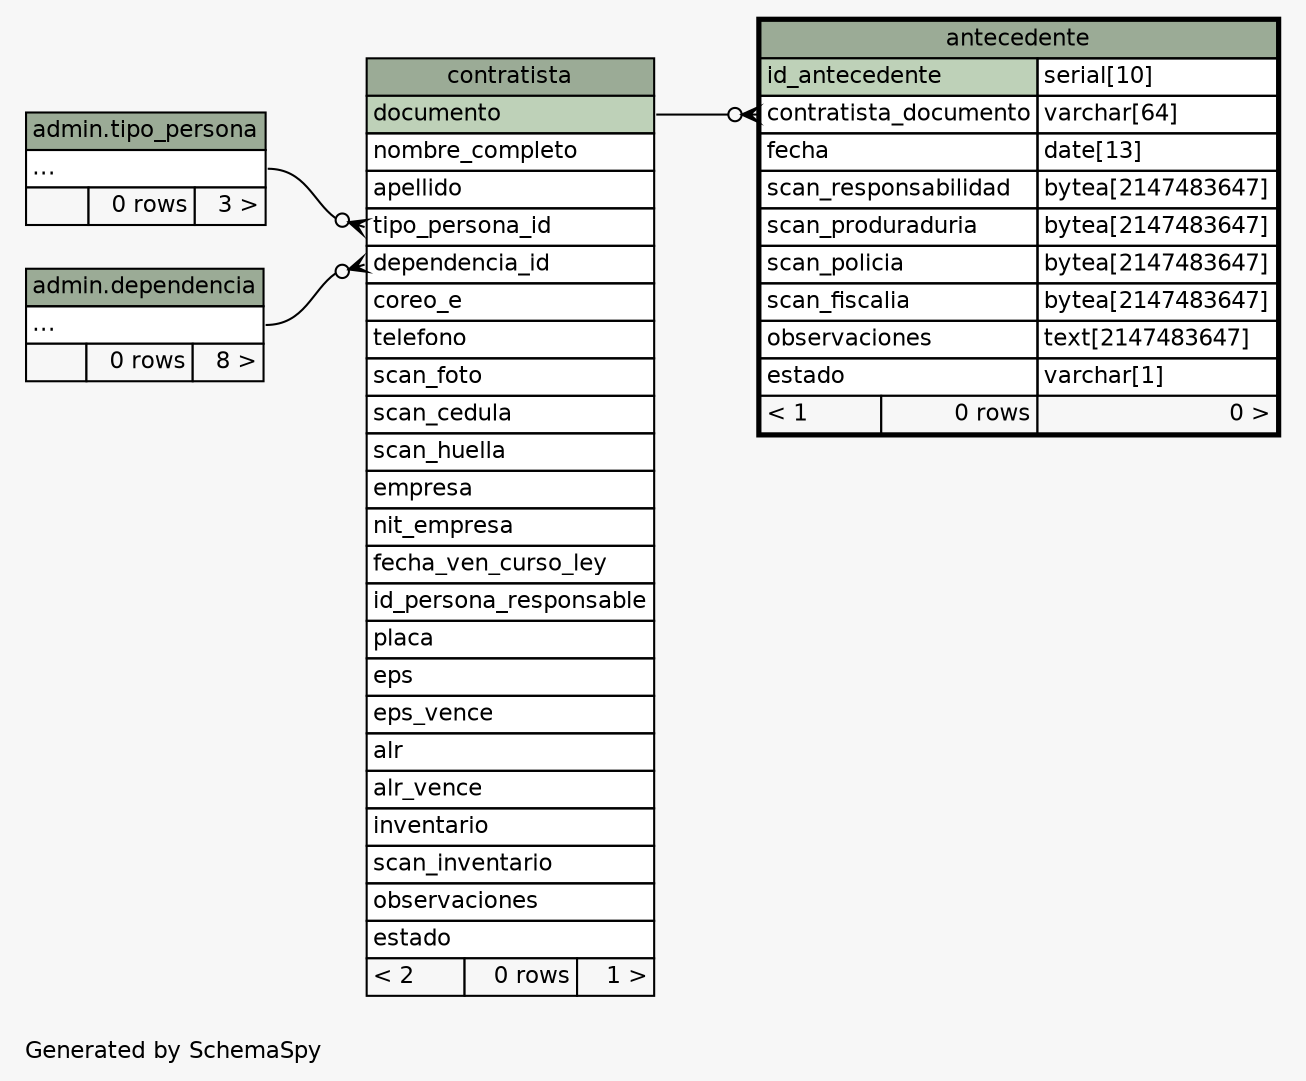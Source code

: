 // dot 2.26.3 on Linux 3.2.0-4-686-pae
// SchemaSpy rev 590
digraph "twoDegreesRelationshipsDiagram" {
  graph [
    rankdir="RL"
    bgcolor="#f7f7f7"
    label="\nGenerated by SchemaSpy"
    labeljust="l"
    nodesep="0.18"
    ranksep="0.46"
    fontname="Helvetica"
    fontsize="11"
  ];
  node [
    fontname="Helvetica"
    fontsize="11"
    shape="plaintext"
  ];
  edge [
    arrowsize="0.8"
  ];
  "antecedente":"contratista_documento":w -> "contratista":"documento":e [arrowhead=none dir=back arrowtail=crowodot];
  "contratista":"dependencia_id":w -> "admin.dependencia":"elipses":e [arrowhead=none dir=back arrowtail=crowodot];
  "contratista":"tipo_persona_id":w -> "admin.tipo_persona":"elipses":e [arrowhead=none dir=back arrowtail=crowodot];
  "antecedente" [
    label=<
    <TABLE BORDER="2" CELLBORDER="1" CELLSPACING="0" BGCOLOR="#ffffff">
      <TR><TD COLSPAN="3" BGCOLOR="#9bab96" ALIGN="CENTER">antecedente</TD></TR>
      <TR><TD PORT="id_antecedente" COLSPAN="2" BGCOLOR="#bed1b8" ALIGN="LEFT">id_antecedente</TD><TD PORT="id_antecedente.type" ALIGN="LEFT">serial[10]</TD></TR>
      <TR><TD PORT="contratista_documento" COLSPAN="2" ALIGN="LEFT">contratista_documento</TD><TD PORT="contratista_documento.type" ALIGN="LEFT">varchar[64]</TD></TR>
      <TR><TD PORT="fecha" COLSPAN="2" ALIGN="LEFT">fecha</TD><TD PORT="fecha.type" ALIGN="LEFT">date[13]</TD></TR>
      <TR><TD PORT="scan_responsabilidad" COLSPAN="2" ALIGN="LEFT">scan_responsabilidad</TD><TD PORT="scan_responsabilidad.type" ALIGN="LEFT">bytea[2147483647]</TD></TR>
      <TR><TD PORT="scan_produraduria" COLSPAN="2" ALIGN="LEFT">scan_produraduria</TD><TD PORT="scan_produraduria.type" ALIGN="LEFT">bytea[2147483647]</TD></TR>
      <TR><TD PORT="scan_policia" COLSPAN="2" ALIGN="LEFT">scan_policia</TD><TD PORT="scan_policia.type" ALIGN="LEFT">bytea[2147483647]</TD></TR>
      <TR><TD PORT="scan_fiscalia" COLSPAN="2" ALIGN="LEFT">scan_fiscalia</TD><TD PORT="scan_fiscalia.type" ALIGN="LEFT">bytea[2147483647]</TD></TR>
      <TR><TD PORT="observaciones" COLSPAN="2" ALIGN="LEFT">observaciones</TD><TD PORT="observaciones.type" ALIGN="LEFT">text[2147483647]</TD></TR>
      <TR><TD PORT="estado" COLSPAN="2" ALIGN="LEFT">estado</TD><TD PORT="estado.type" ALIGN="LEFT">varchar[1]</TD></TR>
      <TR><TD ALIGN="LEFT" BGCOLOR="#f7f7f7">&lt; 1</TD><TD ALIGN="RIGHT" BGCOLOR="#f7f7f7">0 rows</TD><TD ALIGN="RIGHT" BGCOLOR="#f7f7f7">0 &gt;</TD></TR>
    </TABLE>>
    URL="antecedente.html"
    tooltip="antecedente"
  ];
  "contratista" [
    label=<
    <TABLE BORDER="0" CELLBORDER="1" CELLSPACING="0" BGCOLOR="#ffffff">
      <TR><TD COLSPAN="3" BGCOLOR="#9bab96" ALIGN="CENTER">contratista</TD></TR>
      <TR><TD PORT="documento" COLSPAN="3" BGCOLOR="#bed1b8" ALIGN="LEFT">documento</TD></TR>
      <TR><TD PORT="nombre_completo" COLSPAN="3" ALIGN="LEFT">nombre_completo</TD></TR>
      <TR><TD PORT="apellido" COLSPAN="3" ALIGN="LEFT">apellido</TD></TR>
      <TR><TD PORT="tipo_persona_id" COLSPAN="3" ALIGN="LEFT">tipo_persona_id</TD></TR>
      <TR><TD PORT="dependencia_id" COLSPAN="3" ALIGN="LEFT">dependencia_id</TD></TR>
      <TR><TD PORT="coreo_e" COLSPAN="3" ALIGN="LEFT">coreo_e</TD></TR>
      <TR><TD PORT="telefono" COLSPAN="3" ALIGN="LEFT">telefono</TD></TR>
      <TR><TD PORT="scan_foto" COLSPAN="3" ALIGN="LEFT">scan_foto</TD></TR>
      <TR><TD PORT="scan_cedula" COLSPAN="3" ALIGN="LEFT">scan_cedula</TD></TR>
      <TR><TD PORT="scan_huella" COLSPAN="3" ALIGN="LEFT">scan_huella</TD></TR>
      <TR><TD PORT="empresa" COLSPAN="3" ALIGN="LEFT">empresa</TD></TR>
      <TR><TD PORT="nit_empresa" COLSPAN="3" ALIGN="LEFT">nit_empresa</TD></TR>
      <TR><TD PORT="fecha_ven_curso_ley" COLSPAN="3" ALIGN="LEFT">fecha_ven_curso_ley</TD></TR>
      <TR><TD PORT="id_persona_responsable" COLSPAN="3" ALIGN="LEFT">id_persona_responsable</TD></TR>
      <TR><TD PORT="placa" COLSPAN="3" ALIGN="LEFT">placa</TD></TR>
      <TR><TD PORT="eps" COLSPAN="3" ALIGN="LEFT">eps</TD></TR>
      <TR><TD PORT="eps_vence" COLSPAN="3" ALIGN="LEFT">eps_vence</TD></TR>
      <TR><TD PORT="alr" COLSPAN="3" ALIGN="LEFT">alr</TD></TR>
      <TR><TD PORT="alr_vence" COLSPAN="3" ALIGN="LEFT">alr_vence</TD></TR>
      <TR><TD PORT="inventario" COLSPAN="3" ALIGN="LEFT">inventario</TD></TR>
      <TR><TD PORT="scan_inventario" COLSPAN="3" ALIGN="LEFT">scan_inventario</TD></TR>
      <TR><TD PORT="observaciones" COLSPAN="3" ALIGN="LEFT">observaciones</TD></TR>
      <TR><TD PORT="estado" COLSPAN="3" ALIGN="LEFT">estado</TD></TR>
      <TR><TD ALIGN="LEFT" BGCOLOR="#f7f7f7">&lt; 2</TD><TD ALIGN="RIGHT" BGCOLOR="#f7f7f7">0 rows</TD><TD ALIGN="RIGHT" BGCOLOR="#f7f7f7">1 &gt;</TD></TR>
    </TABLE>>
    URL="contratista.html"
    tooltip="contratista"
  ];
  "admin.dependencia" [
    label=<
    <TABLE BORDER="0" CELLBORDER="1" CELLSPACING="0" BGCOLOR="#ffffff">
      <TR><TD COLSPAN="3" BGCOLOR="#9bab96" ALIGN="CENTER">admin.dependencia</TD></TR>
      <TR><TD PORT="elipses" COLSPAN="3" ALIGN="LEFT">...</TD></TR>
      <TR><TD ALIGN="LEFT" BGCOLOR="#f7f7f7">  </TD><TD ALIGN="RIGHT" BGCOLOR="#f7f7f7">0 rows</TD><TD ALIGN="RIGHT" BGCOLOR="#f7f7f7">8 &gt;</TD></TR>
    </TABLE>>
    URL="../../admin/tables/dependencia.html"
    tooltip="admin.dependencia"
  ];
  "admin.tipo_persona" [
    label=<
    <TABLE BORDER="0" CELLBORDER="1" CELLSPACING="0" BGCOLOR="#ffffff">
      <TR><TD COLSPAN="3" BGCOLOR="#9bab96" ALIGN="CENTER">admin.tipo_persona</TD></TR>
      <TR><TD PORT="elipses" COLSPAN="3" ALIGN="LEFT">...</TD></TR>
      <TR><TD ALIGN="LEFT" BGCOLOR="#f7f7f7">  </TD><TD ALIGN="RIGHT" BGCOLOR="#f7f7f7">0 rows</TD><TD ALIGN="RIGHT" BGCOLOR="#f7f7f7">3 &gt;</TD></TR>
    </TABLE>>
    URL="../../admin/tables/tipo_persona.html"
    tooltip="admin.tipo_persona"
  ];
}
